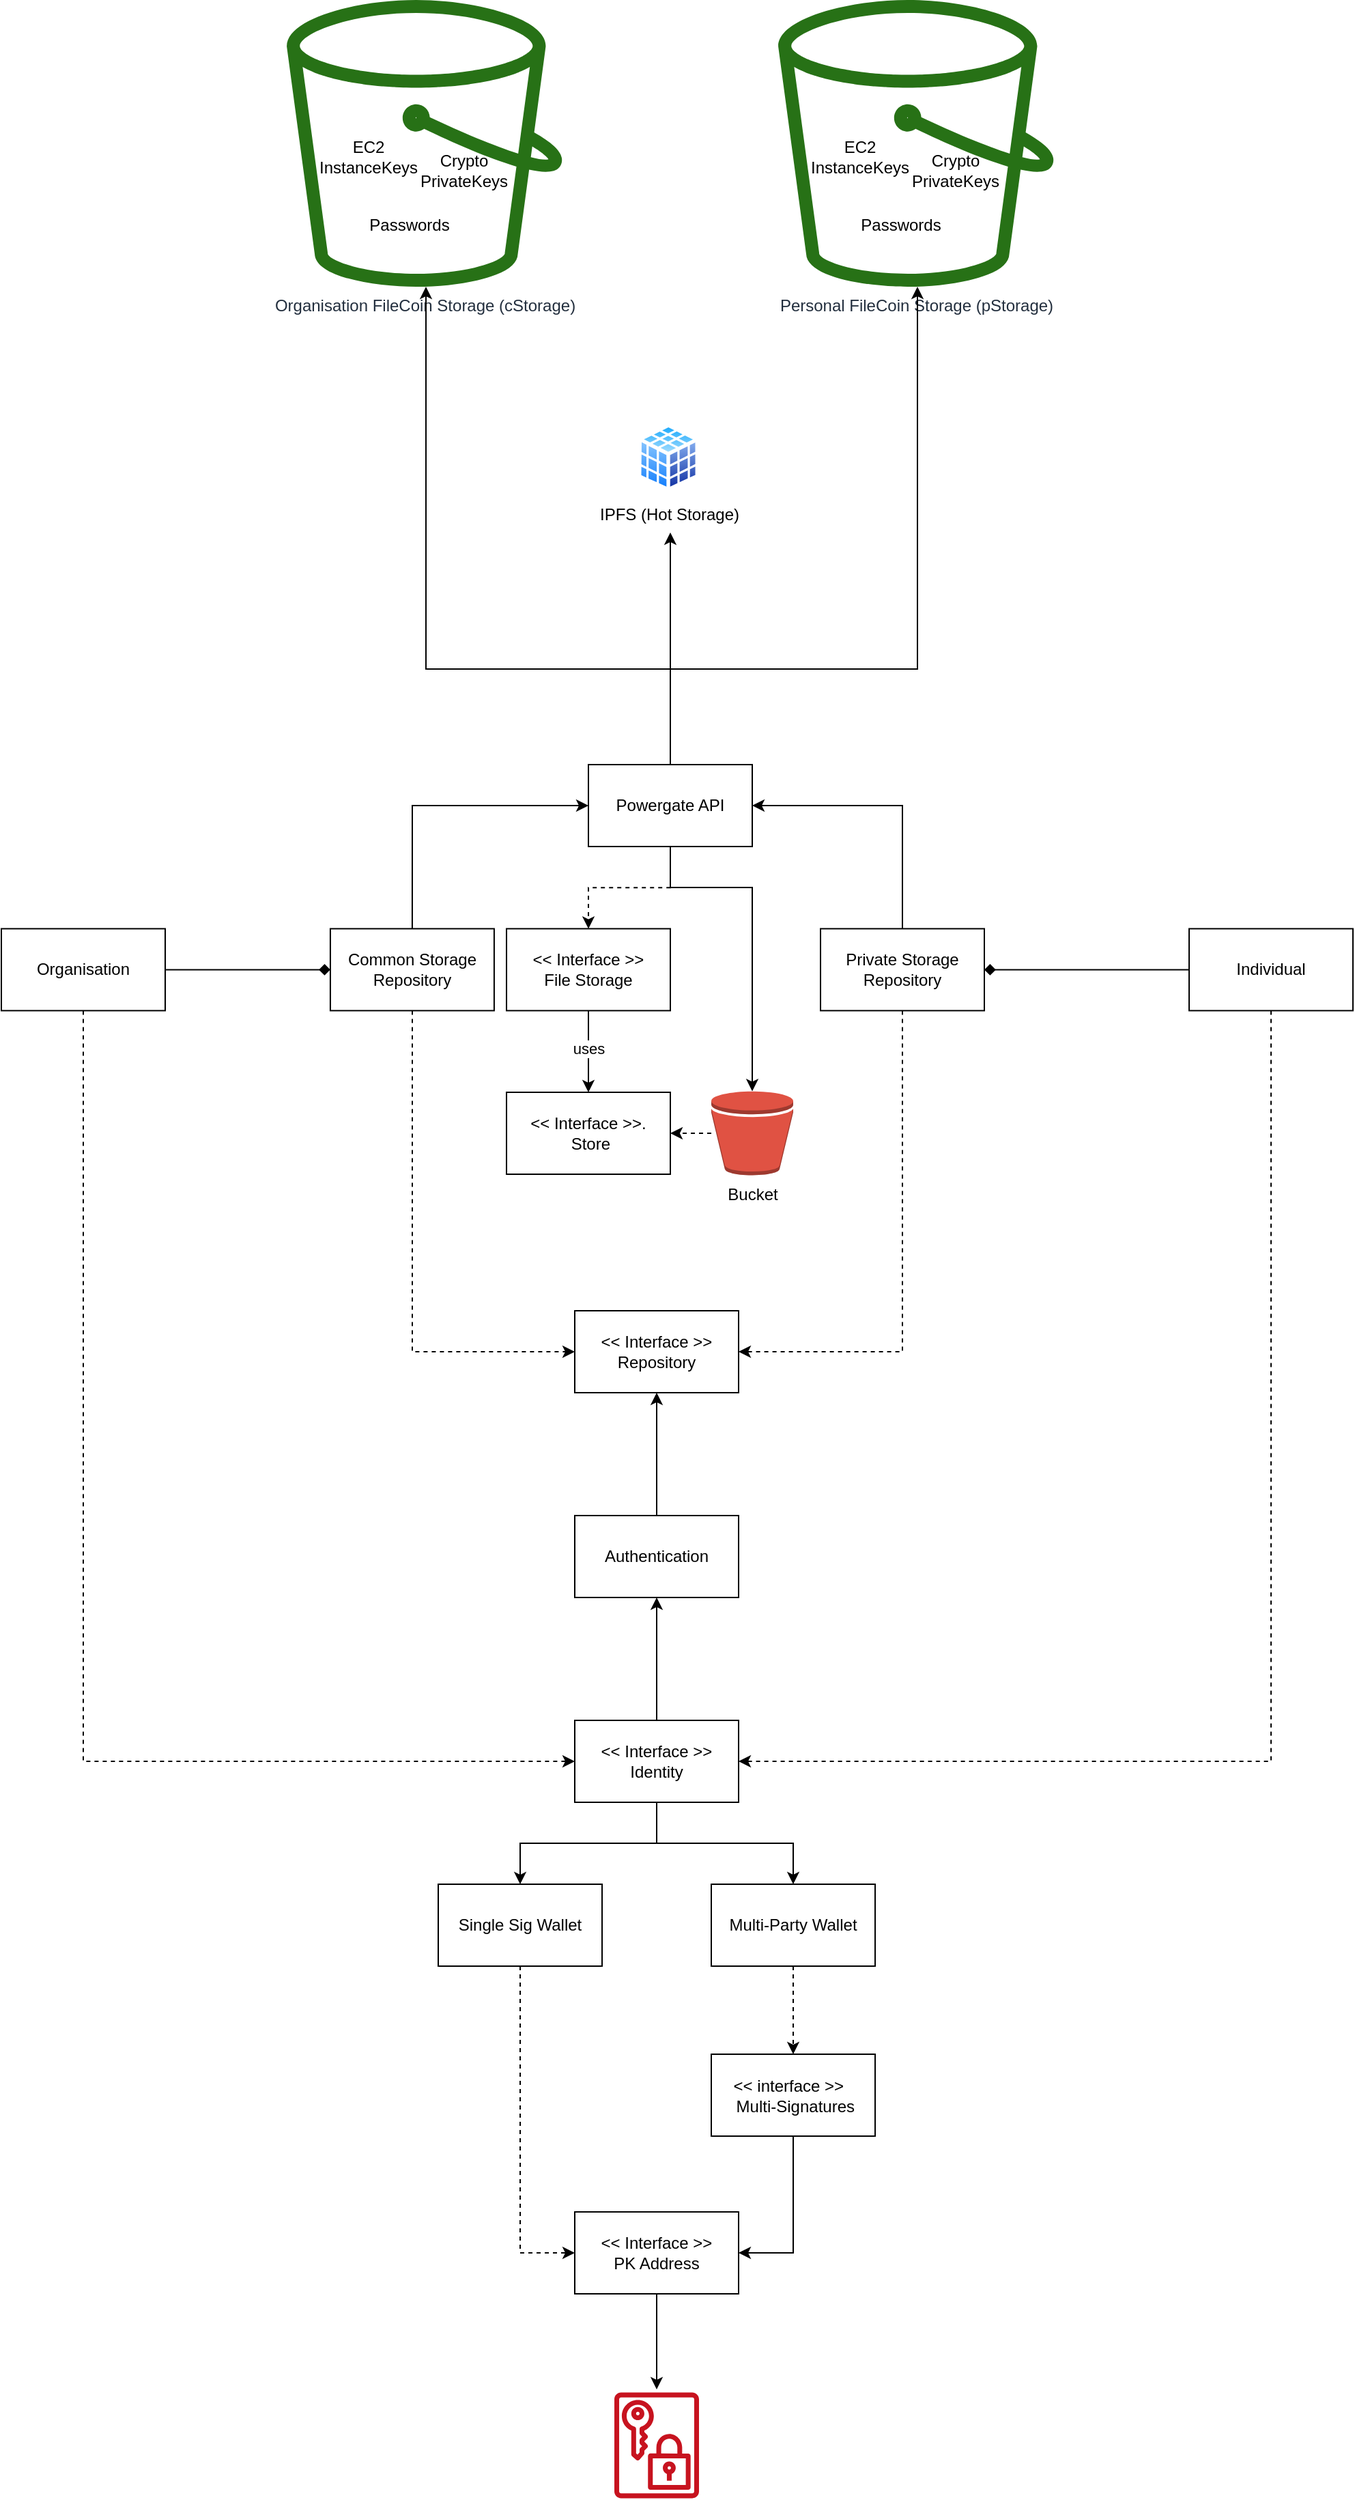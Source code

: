 <mxfile version="13.6.2" type="github">
  <diagram id="dgdlfLjW2s20BMhnikNt" name="Page-1">
    <mxGraphModel dx="4392" dy="3274" grid="1" gridSize="10" guides="1" tooltips="1" connect="1" arrows="1" fold="1" page="1" pageScale="1" pageWidth="827" pageHeight="1169" math="0" shadow="0">
      <root>
        <mxCell id="0" />
        <mxCell id="1" parent="0" />
        <mxCell id="1rJ9CaBwOhFMW-6hmWRg-27" value="Personal FileCoin Storage (pStorage)" style="outlineConnect=0;fontColor=#232F3E;gradientColor=none;fillColor=#277116;strokeColor=none;dashed=0;verticalLabelPosition=bottom;verticalAlign=top;align=center;html=1;fontSize=12;fontStyle=0;aspect=fixed;pointerEvents=1;shape=mxgraph.aws4.bucket;" parent="1" vertex="1">
          <mxGeometry x="289.04" y="-420" width="201.92" height="210" as="geometry" />
        </mxCell>
        <mxCell id="1rJ9CaBwOhFMW-6hmWRg-29" value="EC2 InstanceKeys" style="text;html=1;strokeColor=none;fillColor=none;align=center;verticalAlign=middle;whiteSpace=wrap;rounded=0;" parent="1" vertex="1">
          <mxGeometry x="329.04" y="-315" width="40" height="20" as="geometry" />
        </mxCell>
        <mxCell id="1rJ9CaBwOhFMW-6hmWRg-32" value="Crypto PrivateKeys" style="text;html=1;strokeColor=none;fillColor=none;align=center;verticalAlign=middle;whiteSpace=wrap;rounded=0;" parent="1" vertex="1">
          <mxGeometry x="399.04" y="-305" width="40" height="20" as="geometry" />
        </mxCell>
        <mxCell id="1rJ9CaBwOhFMW-6hmWRg-33" value="Passwords" style="text;html=1;strokeColor=none;fillColor=none;align=center;verticalAlign=middle;whiteSpace=wrap;rounded=0;" parent="1" vertex="1">
          <mxGeometry x="359.04" y="-265" width="40" height="20" as="geometry" />
        </mxCell>
        <mxCell id="1rJ9CaBwOhFMW-6hmWRg-38" value="Organisation FileCoin Storage (cStorage)" style="outlineConnect=0;fontColor=#232F3E;gradientColor=none;fillColor=#277116;strokeColor=none;dashed=0;verticalLabelPosition=bottom;verticalAlign=top;align=center;html=1;fontSize=12;fontStyle=0;aspect=fixed;pointerEvents=1;shape=mxgraph.aws4.bucket;" parent="1" vertex="1">
          <mxGeometry x="-70.96" y="-420" width="201.92" height="210" as="geometry" />
        </mxCell>
        <mxCell id="1rJ9CaBwOhFMW-6hmWRg-39" value="EC2 InstanceKeys" style="text;html=1;strokeColor=none;fillColor=none;align=center;verticalAlign=middle;whiteSpace=wrap;rounded=0;" parent="1" vertex="1">
          <mxGeometry x="-30.96" y="-315" width="40" height="20" as="geometry" />
        </mxCell>
        <mxCell id="1rJ9CaBwOhFMW-6hmWRg-40" value="Crypto PrivateKeys" style="text;html=1;strokeColor=none;fillColor=none;align=center;verticalAlign=middle;whiteSpace=wrap;rounded=0;" parent="1" vertex="1">
          <mxGeometry x="39.04" y="-305" width="40" height="20" as="geometry" />
        </mxCell>
        <mxCell id="1rJ9CaBwOhFMW-6hmWRg-41" value="Passwords" style="text;html=1;strokeColor=none;fillColor=none;align=center;verticalAlign=middle;whiteSpace=wrap;rounded=0;" parent="1" vertex="1">
          <mxGeometry x="-0.96" y="-265" width="40" height="20" as="geometry" />
        </mxCell>
        <mxCell id="1rJ9CaBwOhFMW-6hmWRg-45" value="&amp;lt;&amp;lt; Interface &amp;gt;&amp;gt;&lt;br&gt;Repository" style="rounded=0;whiteSpace=wrap;html=1;" parent="1" vertex="1">
          <mxGeometry x="140" y="540" width="120" height="60" as="geometry" />
        </mxCell>
        <mxCell id="1rJ9CaBwOhFMW-6hmWRg-85" style="edgeStyle=orthogonalEdgeStyle;rounded=0;orthogonalLoop=1;jettySize=auto;html=1;entryX=0;entryY=0.5;entryDx=0;entryDy=0;endArrow=classic;endFill=1;exitX=0.5;exitY=0;exitDx=0;exitDy=0;" parent="1" source="1rJ9CaBwOhFMW-6hmWRg-46" target="1rJ9CaBwOhFMW-6hmWRg-84" edge="1">
          <mxGeometry relative="1" as="geometry" />
        </mxCell>
        <mxCell id="1rJ9CaBwOhFMW-6hmWRg-92" style="edgeStyle=orthogonalEdgeStyle;rounded=0;orthogonalLoop=1;jettySize=auto;html=1;entryX=0;entryY=0.5;entryDx=0;entryDy=0;endArrow=classic;endFill=1;dashed=1;" parent="1" source="1rJ9CaBwOhFMW-6hmWRg-46" target="1rJ9CaBwOhFMW-6hmWRg-45" edge="1">
          <mxGeometry relative="1" as="geometry">
            <Array as="points">
              <mxPoint x="21" y="570" />
            </Array>
          </mxGeometry>
        </mxCell>
        <mxCell id="1rJ9CaBwOhFMW-6hmWRg-46" value="Common Storage Repository" style="rounded=0;whiteSpace=wrap;html=1;" parent="1" vertex="1">
          <mxGeometry x="-39.04" y="260.2" width="120" height="60" as="geometry" />
        </mxCell>
        <mxCell id="1rJ9CaBwOhFMW-6hmWRg-94" style="edgeStyle=orthogonalEdgeStyle;rounded=0;orthogonalLoop=1;jettySize=auto;html=1;entryX=1;entryY=0.5;entryDx=0;entryDy=0;endArrow=classic;endFill=1;dashed=1;" parent="1" source="1rJ9CaBwOhFMW-6hmWRg-50" target="1rJ9CaBwOhFMW-6hmWRg-45" edge="1">
          <mxGeometry relative="1" as="geometry">
            <Array as="points">
              <mxPoint x="380" y="570" />
            </Array>
          </mxGeometry>
        </mxCell>
        <mxCell id="1rJ9CaBwOhFMW-6hmWRg-96" style="edgeStyle=orthogonalEdgeStyle;rounded=0;orthogonalLoop=1;jettySize=auto;html=1;entryX=1;entryY=0.5;entryDx=0;entryDy=0;endArrow=classic;endFill=1;exitX=0.5;exitY=0;exitDx=0;exitDy=0;" parent="1" source="1rJ9CaBwOhFMW-6hmWRg-50" target="1rJ9CaBwOhFMW-6hmWRg-84" edge="1">
          <mxGeometry relative="1" as="geometry" />
        </mxCell>
        <mxCell id="1rJ9CaBwOhFMW-6hmWRg-50" value="Private Storage Repository" style="rounded=0;whiteSpace=wrap;html=1;" parent="1" vertex="1">
          <mxGeometry x="320" y="260.2" width="120" height="60" as="geometry" />
        </mxCell>
        <mxCell id="1rJ9CaBwOhFMW-6hmWRg-58" style="edgeStyle=orthogonalEdgeStyle;rounded=0;orthogonalLoop=1;jettySize=auto;html=1;entryX=0;entryY=0.5;entryDx=0;entryDy=0;endArrow=classic;endFill=1;dashed=1;" parent="1" source="1rJ9CaBwOhFMW-6hmWRg-53" target="1rJ9CaBwOhFMW-6hmWRg-57" edge="1">
          <mxGeometry relative="1" as="geometry">
            <Array as="points">
              <mxPoint x="-220" y="870" />
            </Array>
          </mxGeometry>
        </mxCell>
        <mxCell id="1rJ9CaBwOhFMW-6hmWRg-61" style="edgeStyle=orthogonalEdgeStyle;rounded=0;orthogonalLoop=1;jettySize=auto;html=1;endArrow=diamond;endFill=1;" parent="1" source="1rJ9CaBwOhFMW-6hmWRg-53" target="1rJ9CaBwOhFMW-6hmWRg-46" edge="1">
          <mxGeometry relative="1" as="geometry" />
        </mxCell>
        <mxCell id="1rJ9CaBwOhFMW-6hmWRg-53" value="Organisation" style="rounded=0;whiteSpace=wrap;html=1;" parent="1" vertex="1">
          <mxGeometry x="-280" y="260.2" width="120" height="60" as="geometry" />
        </mxCell>
        <mxCell id="1rJ9CaBwOhFMW-6hmWRg-59" style="edgeStyle=orthogonalEdgeStyle;rounded=0;orthogonalLoop=1;jettySize=auto;html=1;entryX=1;entryY=0.5;entryDx=0;entryDy=0;dashed=1;endArrow=classic;endFill=1;" parent="1" source="1rJ9CaBwOhFMW-6hmWRg-55" target="1rJ9CaBwOhFMW-6hmWRg-57" edge="1">
          <mxGeometry relative="1" as="geometry">
            <Array as="points">
              <mxPoint x="650" y="870" />
            </Array>
          </mxGeometry>
        </mxCell>
        <mxCell id="1rJ9CaBwOhFMW-6hmWRg-62" style="edgeStyle=orthogonalEdgeStyle;rounded=0;orthogonalLoop=1;jettySize=auto;html=1;entryX=1;entryY=0.5;entryDx=0;entryDy=0;endArrow=diamond;endFill=1;" parent="1" source="1rJ9CaBwOhFMW-6hmWRg-55" target="1rJ9CaBwOhFMW-6hmWRg-50" edge="1">
          <mxGeometry relative="1" as="geometry" />
        </mxCell>
        <mxCell id="1rJ9CaBwOhFMW-6hmWRg-55" value="Individual" style="rounded=0;whiteSpace=wrap;html=1;" parent="1" vertex="1">
          <mxGeometry x="590" y="260.2" width="120" height="60" as="geometry" />
        </mxCell>
        <mxCell id="1rJ9CaBwOhFMW-6hmWRg-65" style="edgeStyle=orthogonalEdgeStyle;rounded=0;orthogonalLoop=1;jettySize=auto;html=1;endArrow=classic;endFill=1;" parent="1" source="1rJ9CaBwOhFMW-6hmWRg-57" target="1rJ9CaBwOhFMW-6hmWRg-64" edge="1">
          <mxGeometry relative="1" as="geometry" />
        </mxCell>
        <mxCell id="1rJ9CaBwOhFMW-6hmWRg-70" style="edgeStyle=orthogonalEdgeStyle;rounded=0;orthogonalLoop=1;jettySize=auto;html=1;entryX=0.5;entryY=0;entryDx=0;entryDy=0;endArrow=classic;endFill=1;" parent="1" source="1rJ9CaBwOhFMW-6hmWRg-57" target="1rJ9CaBwOhFMW-6hmWRg-68" edge="1">
          <mxGeometry relative="1" as="geometry" />
        </mxCell>
        <mxCell id="1rJ9CaBwOhFMW-6hmWRg-80" style="edgeStyle=orthogonalEdgeStyle;rounded=0;orthogonalLoop=1;jettySize=auto;html=1;entryX=0.5;entryY=1;entryDx=0;entryDy=0;endArrow=classic;endFill=1;" parent="1" source="1rJ9CaBwOhFMW-6hmWRg-57" target="1rJ9CaBwOhFMW-6hmWRg-79" edge="1">
          <mxGeometry relative="1" as="geometry" />
        </mxCell>
        <mxCell id="1rJ9CaBwOhFMW-6hmWRg-57" value="&amp;lt;&amp;lt; Interface &amp;gt;&amp;gt; Identity" style="rounded=0;whiteSpace=wrap;html=1;" parent="1" vertex="1">
          <mxGeometry x="140" y="840" width="120" height="60" as="geometry" />
        </mxCell>
        <mxCell id="1rJ9CaBwOhFMW-6hmWRg-67" style="edgeStyle=orthogonalEdgeStyle;rounded=0;orthogonalLoop=1;jettySize=auto;html=1;endArrow=classic;endFill=1;dashed=1;entryX=0;entryY=0.5;entryDx=0;entryDy=0;" parent="1" source="1rJ9CaBwOhFMW-6hmWRg-64" target="1rJ9CaBwOhFMW-6hmWRg-66" edge="1">
          <mxGeometry relative="1" as="geometry" />
        </mxCell>
        <mxCell id="1rJ9CaBwOhFMW-6hmWRg-64" value="Single Sig Wallet" style="rounded=0;whiteSpace=wrap;html=1;" parent="1" vertex="1">
          <mxGeometry x="40.0" y="960" width="120" height="60" as="geometry" />
        </mxCell>
        <mxCell id="1rJ9CaBwOhFMW-6hmWRg-75" style="edgeStyle=orthogonalEdgeStyle;rounded=0;orthogonalLoop=1;jettySize=auto;html=1;endArrow=classic;endFill=1;" parent="1" source="1rJ9CaBwOhFMW-6hmWRg-66" edge="1">
          <mxGeometry relative="1" as="geometry">
            <mxPoint x="200" y="1330" as="targetPoint" />
          </mxGeometry>
        </mxCell>
        <mxCell id="1rJ9CaBwOhFMW-6hmWRg-66" value="&amp;lt;&amp;lt; Interface &amp;gt;&amp;gt;&lt;br&gt;PK Address" style="rounded=0;whiteSpace=wrap;html=1;" parent="1" vertex="1">
          <mxGeometry x="140" y="1200" width="120" height="60" as="geometry" />
        </mxCell>
        <mxCell id="1rJ9CaBwOhFMW-6hmWRg-72" style="edgeStyle=orthogonalEdgeStyle;rounded=0;orthogonalLoop=1;jettySize=auto;html=1;dashed=1;endArrow=classic;endFill=1;" parent="1" source="1rJ9CaBwOhFMW-6hmWRg-68" target="1rJ9CaBwOhFMW-6hmWRg-71" edge="1">
          <mxGeometry relative="1" as="geometry" />
        </mxCell>
        <mxCell id="1rJ9CaBwOhFMW-6hmWRg-68" value="Multi-Party Wallet" style="rounded=0;whiteSpace=wrap;html=1;" parent="1" vertex="1">
          <mxGeometry x="240" y="960" width="120" height="60" as="geometry" />
        </mxCell>
        <mxCell id="1rJ9CaBwOhFMW-6hmWRg-73" style="edgeStyle=orthogonalEdgeStyle;rounded=0;orthogonalLoop=1;jettySize=auto;html=1;entryX=1;entryY=0.5;entryDx=0;entryDy=0;endArrow=classic;endFill=1;" parent="1" source="1rJ9CaBwOhFMW-6hmWRg-71" target="1rJ9CaBwOhFMW-6hmWRg-66" edge="1">
          <mxGeometry relative="1" as="geometry" />
        </mxCell>
        <mxCell id="1rJ9CaBwOhFMW-6hmWRg-71" value="&amp;lt;&amp;lt; interface &amp;gt;&amp;gt; &amp;nbsp; &amp;nbsp;Multi-Signatures" style="rounded=0;whiteSpace=wrap;html=1;" parent="1" vertex="1">
          <mxGeometry x="240" y="1084.5" width="120" height="60" as="geometry" />
        </mxCell>
        <mxCell id="1rJ9CaBwOhFMW-6hmWRg-78" value="" style="outlineConnect=0;fontColor=#232F3E;gradientColor=none;fillColor=#C7131F;strokeColor=none;dashed=0;verticalLabelPosition=bottom;verticalAlign=top;align=center;html=1;fontSize=12;fontStyle=0;aspect=fixed;pointerEvents=1;shape=mxgraph.aws4.data_encryption_key;" parent="1" vertex="1">
          <mxGeometry x="169" y="1332" width="62" height="78" as="geometry" />
        </mxCell>
        <mxCell id="1rJ9CaBwOhFMW-6hmWRg-82" style="edgeStyle=orthogonalEdgeStyle;rounded=0;orthogonalLoop=1;jettySize=auto;html=1;entryX=0.5;entryY=1;entryDx=0;entryDy=0;endArrow=classic;endFill=1;" parent="1" source="1rJ9CaBwOhFMW-6hmWRg-79" target="1rJ9CaBwOhFMW-6hmWRg-45" edge="1">
          <mxGeometry relative="1" as="geometry" />
        </mxCell>
        <mxCell id="1rJ9CaBwOhFMW-6hmWRg-79" value="Authentication" style="rounded=0;whiteSpace=wrap;html=1;" parent="1" vertex="1">
          <mxGeometry x="140" y="690" width="120" height="60" as="geometry" />
        </mxCell>
        <mxCell id="1rJ9CaBwOhFMW-6hmWRg-88" style="edgeStyle=orthogonalEdgeStyle;rounded=0;orthogonalLoop=1;jettySize=auto;html=1;endArrow=classic;endFill=1;entryX=0.5;entryY=1;entryDx=0;entryDy=0;strokeColor=none;dashed=1;" parent="1" source="1rJ9CaBwOhFMW-6hmWRg-84" target="1rJ9CaBwOhFMW-6hmWRg-87" edge="1">
          <mxGeometry relative="1" as="geometry">
            <mxPoint x="210" y="120" as="targetPoint" />
          </mxGeometry>
        </mxCell>
        <mxCell id="1rJ9CaBwOhFMW-6hmWRg-95" style="edgeStyle=orthogonalEdgeStyle;rounded=0;orthogonalLoop=1;jettySize=auto;html=1;entryX=0.5;entryY=0;entryDx=0;entryDy=0;endArrow=classic;endFill=1;dashed=1;" parent="1" source="1rJ9CaBwOhFMW-6hmWRg-84" target="1rJ9CaBwOhFMW-6hmWRg-87" edge="1">
          <mxGeometry relative="1" as="geometry" />
        </mxCell>
        <mxCell id="1rJ9CaBwOhFMW-6hmWRg-97" style="edgeStyle=orthogonalEdgeStyle;rounded=0;orthogonalLoop=1;jettySize=auto;html=1;endArrow=classic;endFill=1;exitX=0.5;exitY=0;exitDx=0;exitDy=0;startArrow=none;startFill=0;" parent="1" source="1rJ9CaBwOhFMW-6hmWRg-84" target="1rJ9CaBwOhFMW-6hmWRg-38" edge="1">
          <mxGeometry relative="1" as="geometry">
            <Array as="points">
              <mxPoint x="210" y="70" />
              <mxPoint x="31" y="70" />
            </Array>
          </mxGeometry>
        </mxCell>
        <mxCell id="1rJ9CaBwOhFMW-6hmWRg-98" style="edgeStyle=orthogonalEdgeStyle;rounded=0;orthogonalLoop=1;jettySize=auto;html=1;endArrow=classic;endFill=1;" parent="1" source="1rJ9CaBwOhFMW-6hmWRg-84" target="1rJ9CaBwOhFMW-6hmWRg-27" edge="1">
          <mxGeometry relative="1" as="geometry">
            <Array as="points">
              <mxPoint x="210" y="70" />
              <mxPoint x="391" y="70" />
            </Array>
          </mxGeometry>
        </mxCell>
        <mxCell id="1rJ9CaBwOhFMW-6hmWRg-100" style="edgeStyle=orthogonalEdgeStyle;rounded=0;orthogonalLoop=1;jettySize=auto;html=1;endArrow=classic;endFill=1;" parent="1" source="1rJ9CaBwOhFMW-6hmWRg-84" edge="1">
          <mxGeometry relative="1" as="geometry">
            <mxPoint x="210" y="-30" as="targetPoint" />
          </mxGeometry>
        </mxCell>
        <mxCell id="qLoFIc1B3SJw04P_gE9h-11" style="edgeStyle=orthogonalEdgeStyle;rounded=0;orthogonalLoop=1;jettySize=auto;html=1;startArrow=none;startFill=0;" edge="1" parent="1" source="1rJ9CaBwOhFMW-6hmWRg-84" target="qLoFIc1B3SJw04P_gE9h-9">
          <mxGeometry relative="1" as="geometry">
            <Array as="points">
              <mxPoint x="210" y="230" />
              <mxPoint x="270" y="230" />
            </Array>
          </mxGeometry>
        </mxCell>
        <mxCell id="1rJ9CaBwOhFMW-6hmWRg-84" value="Powergate API" style="rounded=0;whiteSpace=wrap;html=1;" parent="1" vertex="1">
          <mxGeometry x="150" y="140" width="120" height="60" as="geometry" />
        </mxCell>
        <mxCell id="qLoFIc1B3SJw04P_gE9h-8" style="edgeStyle=orthogonalEdgeStyle;rounded=0;orthogonalLoop=1;jettySize=auto;html=1;entryX=0.5;entryY=0;entryDx=0;entryDy=0;startArrow=none;startFill=0;" edge="1" parent="1" source="1rJ9CaBwOhFMW-6hmWRg-87" target="qLoFIc1B3SJw04P_gE9h-7">
          <mxGeometry relative="1" as="geometry" />
        </mxCell>
        <mxCell id="qLoFIc1B3SJw04P_gE9h-12" value="uses" style="edgeLabel;html=1;align=center;verticalAlign=middle;resizable=0;points=[];" vertex="1" connectable="0" parent="qLoFIc1B3SJw04P_gE9h-8">
          <mxGeometry x="-0.065" y="4" relative="1" as="geometry">
            <mxPoint x="-4" as="offset" />
          </mxGeometry>
        </mxCell>
        <mxCell id="1rJ9CaBwOhFMW-6hmWRg-87" value="&amp;lt;&amp;lt; Interface &amp;gt;&amp;gt;&lt;br&gt;File Storage" style="rounded=0;whiteSpace=wrap;html=1;" parent="1" vertex="1">
          <mxGeometry x="90" y="260.2" width="120" height="60" as="geometry" />
        </mxCell>
        <mxCell id="1rJ9CaBwOhFMW-6hmWRg-99" value="IPFS (Hot Storage)" style="aspect=fixed;perimeter=ellipsePerimeter;html=1;align=center;shadow=0;dashed=0;spacingTop=3;image;image=img/lib/active_directory/database_cube.svg;" parent="1" vertex="1">
          <mxGeometry x="186" y="-110" width="45" height="50" as="geometry" />
        </mxCell>
        <mxCell id="qLoFIc1B3SJw04P_gE9h-7" value="&amp;lt;&amp;lt; Interface &amp;gt;&amp;gt;. &amp;nbsp;Store" style="rounded=0;whiteSpace=wrap;html=1;" vertex="1" parent="1">
          <mxGeometry x="90" y="380" width="120" height="60" as="geometry" />
        </mxCell>
        <mxCell id="qLoFIc1B3SJw04P_gE9h-10" style="edgeStyle=orthogonalEdgeStyle;rounded=0;orthogonalLoop=1;jettySize=auto;html=1;entryX=1;entryY=0.5;entryDx=0;entryDy=0;startArrow=none;startFill=0;dashed=1;" edge="1" parent="1" source="qLoFIc1B3SJw04P_gE9h-9" target="qLoFIc1B3SJw04P_gE9h-7">
          <mxGeometry relative="1" as="geometry" />
        </mxCell>
        <mxCell id="qLoFIc1B3SJw04P_gE9h-9" value="Bucket" style="outlineConnect=0;dashed=0;verticalLabelPosition=bottom;verticalAlign=top;align=center;html=1;shape=mxgraph.aws3.bucket;fillColor=#E05243;gradientColor=none;" vertex="1" parent="1">
          <mxGeometry x="240" y="379.25" width="60" height="61.5" as="geometry" />
        </mxCell>
      </root>
    </mxGraphModel>
  </diagram>
</mxfile>

